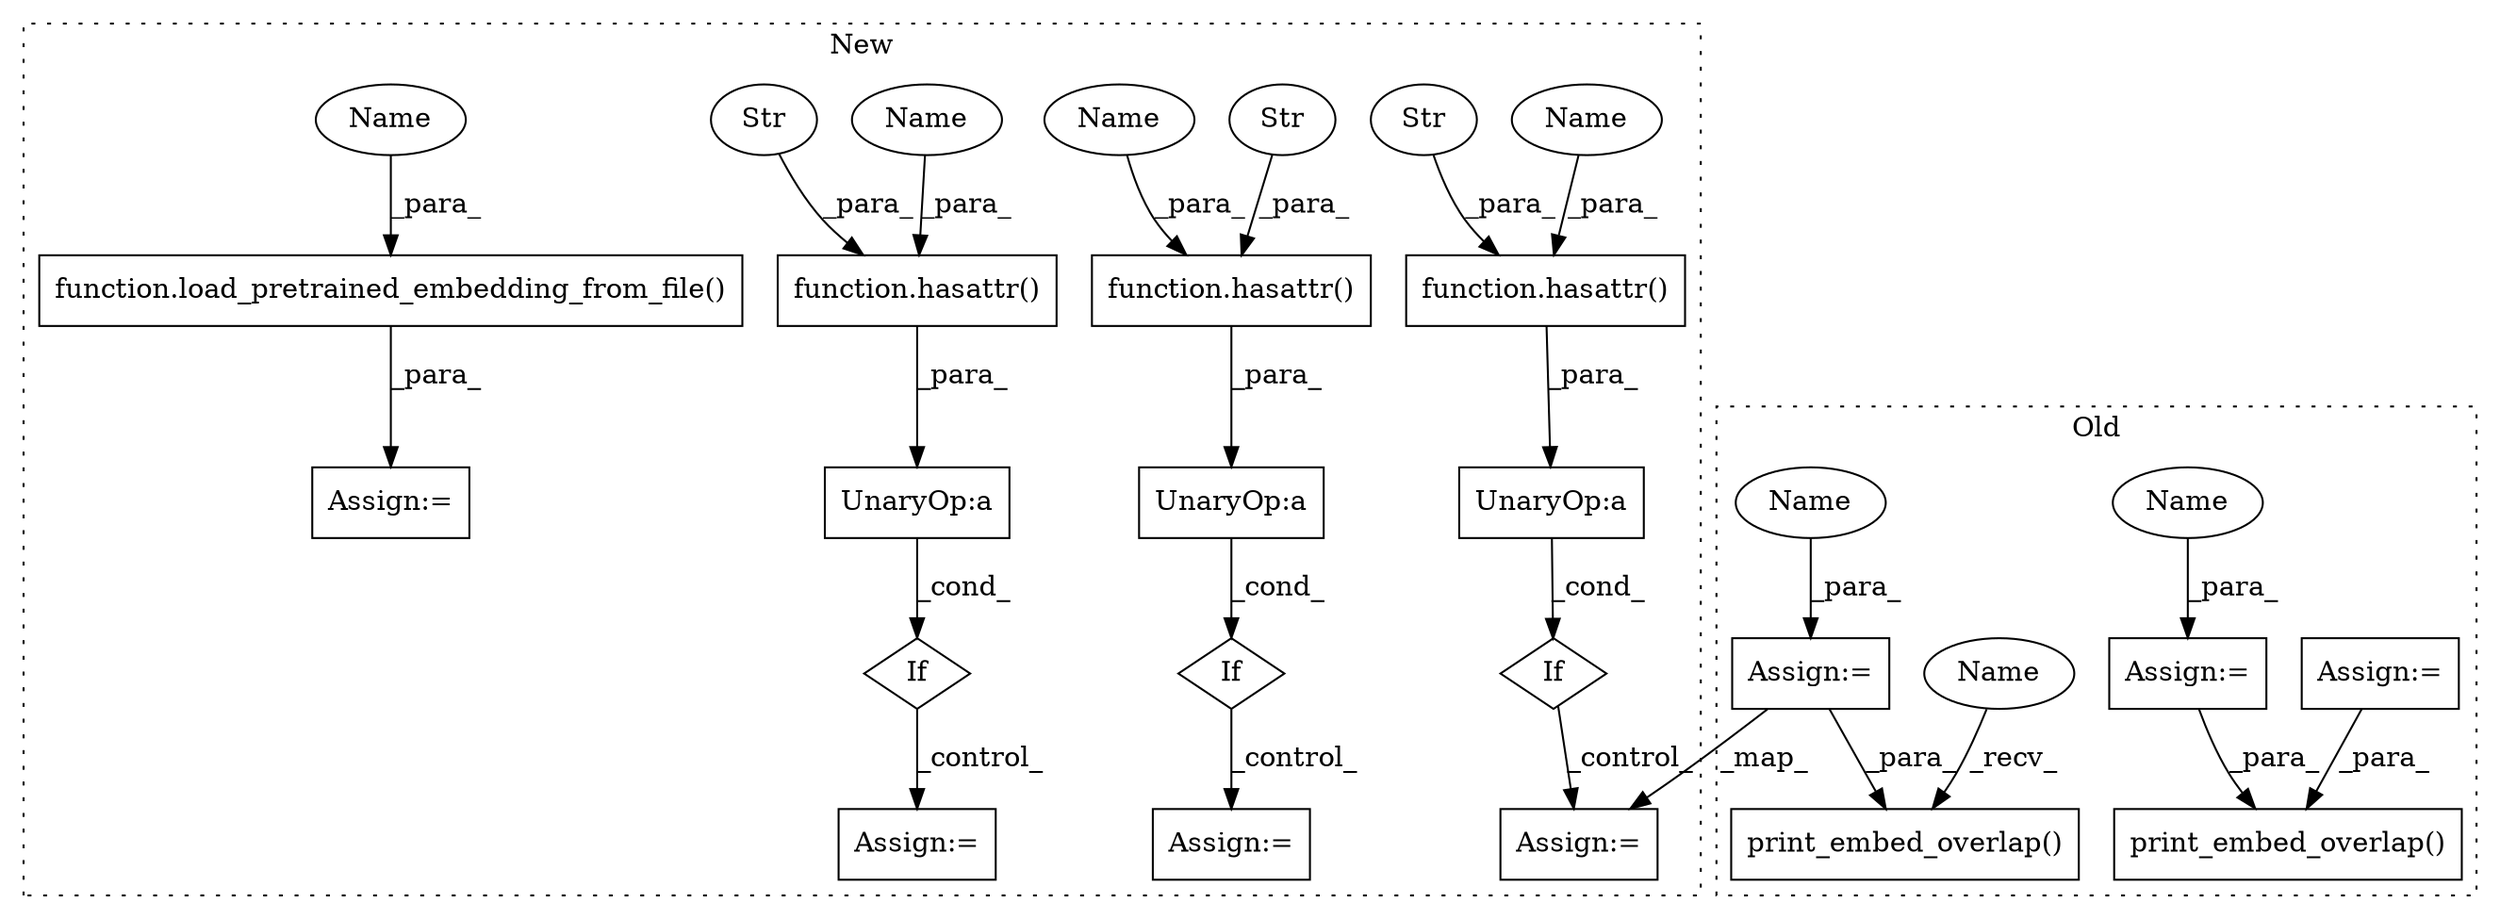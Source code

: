digraph G {
subgraph cluster0 {
1 [label="print_embed_overlap()" a="75" s="3502,3556" l="26,1" shape="box"];
6 [label="print_embed_overlap()" a="75" s="3283,3337" l="26,1" shape="box"];
7 [label="Assign:=" a="68" s="3147" l="3" shape="box"];
8 [label="Assign:=" a="68" s="3366" l="3" shape="box"];
10 [label="Assign:=" a="68" s="3221" l="3" shape="box"];
23 [label="Name" a="87" s="3502" l="5" shape="ellipse"];
24 [label="Name" a="87" s="3150" l="4" shape="ellipse"];
25 [label="Name" a="87" s="3369" l="4" shape="ellipse"];
label = "Old";
style="dotted";
}
subgraph cluster1 {
2 [label="function.hasattr()" a="75" s="3782,3819" l="8,1" shape="box"];
3 [label="If" a="96" s="3775" l="3" shape="diamond"];
4 [label="UnaryOp:a" a="61" s="3778" l="42" shape="box"];
5 [label="Str" a="66" s="3796" l="23" shape="ellipse"];
9 [label="Assign:=" a="68" s="3860" l="3" shape="box"];
11 [label="function.hasattr()" a="75" s="3667,3702" l="8,1" shape="box"];
12 [label="If" a="96" s="3660" l="3" shape="diamond"];
13 [label="UnaryOp:a" a="61" s="3663" l="40" shape="box"];
14 [label="Str" a="66" s="3681" l="21" shape="ellipse"];
15 [label="function.load_pretrained_embedding_from_file()" a="75" s="4434,4544" l="53,1" shape="box"];
16 [label="function.hasattr()" a="75" s="3552,3587" l="8,1" shape="box"];
17 [label="If" a="96" s="3545" l="3" shape="diamond"];
18 [label="UnaryOp:a" a="61" s="3548" l="40" shape="box"];
19 [label="Str" a="66" s="3566" l="21" shape="ellipse"];
20 [label="Assign:=" a="68" s="3626" l="3" shape="box"];
21 [label="Assign:=" a="68" s="3741" l="3" shape="box"];
22 [label="Assign:=" a="68" s="4431" l="3" shape="box"];
26 [label="Name" a="87" s="3790" l="4" shape="ellipse"];
27 [label="Name" a="87" s="3675" l="4" shape="ellipse"];
28 [label="Name" a="87" s="3560" l="4" shape="ellipse"];
29 [label="Name" a="87" s="4487" l="23" shape="ellipse"];
label = "New";
style="dotted";
}
2 -> 4 [label="_para_"];
3 -> 9 [label="_control_"];
4 -> 3 [label="_cond_"];
5 -> 2 [label="_para_"];
7 -> 6 [label="_para_"];
8 -> 9 [label="_map_"];
8 -> 1 [label="_para_"];
10 -> 6 [label="_para_"];
11 -> 13 [label="_para_"];
12 -> 21 [label="_control_"];
13 -> 12 [label="_cond_"];
14 -> 11 [label="_para_"];
15 -> 22 [label="_para_"];
16 -> 18 [label="_para_"];
17 -> 20 [label="_control_"];
18 -> 17 [label="_cond_"];
19 -> 16 [label="_para_"];
23 -> 1 [label="_recv_"];
24 -> 7 [label="_para_"];
25 -> 8 [label="_para_"];
26 -> 2 [label="_para_"];
27 -> 11 [label="_para_"];
28 -> 16 [label="_para_"];
29 -> 15 [label="_para_"];
}